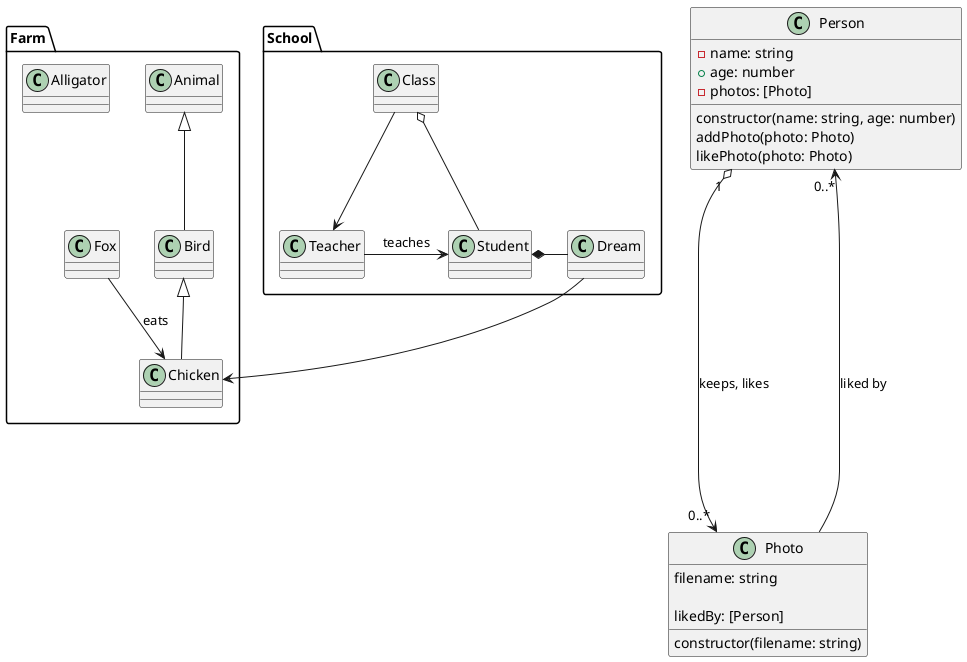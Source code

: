 @startuml Picories Class Diagram
class Person {
  -name: string 
  +age: number
  -photos: [Photo]

  constructor(name: string, age: number)
  addPhoto(photo: Photo)
  likePhoto(photo: Photo)
}

class Photo {
  filename: string 

  likedBy: [Person]
  constructor(filename: string)
}

Person  "1" o-----> "0..*"Photo : keeps, likes
Photo -----> "0..*" Person : liked by

package School {
  class Student {}
  class Teacher {}
  class Class {}
  class Dream {}
}

Student *- Dream
Class o-- Student
Class --> Teacher

Teacher -> Student : teaches

package Farm {
  class Animal {}
  class Bird extends Animal {}
  class Chicken extends Bird {}
  class Alligator {}
  class Fox {}
} 

Fox --> Chicken : eats
Dream --> Chicken
@enduml
